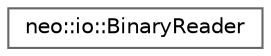 digraph "Graphical Class Hierarchy"
{
 // LATEX_PDF_SIZE
  bgcolor="transparent";
  edge [fontname=Helvetica,fontsize=10,labelfontname=Helvetica,labelfontsize=10];
  node [fontname=Helvetica,fontsize=10,shape=box,height=0.2,width=0.4];
  rankdir="LR";
  Node0 [id="Node000000",label="neo::io::BinaryReader",height=0.2,width=0.4,color="grey40", fillcolor="white", style="filled",URL="$classneo_1_1io_1_1_binary_reader.html",tooltip="Reads primitive types and complex objects from a binary stream."];
}
